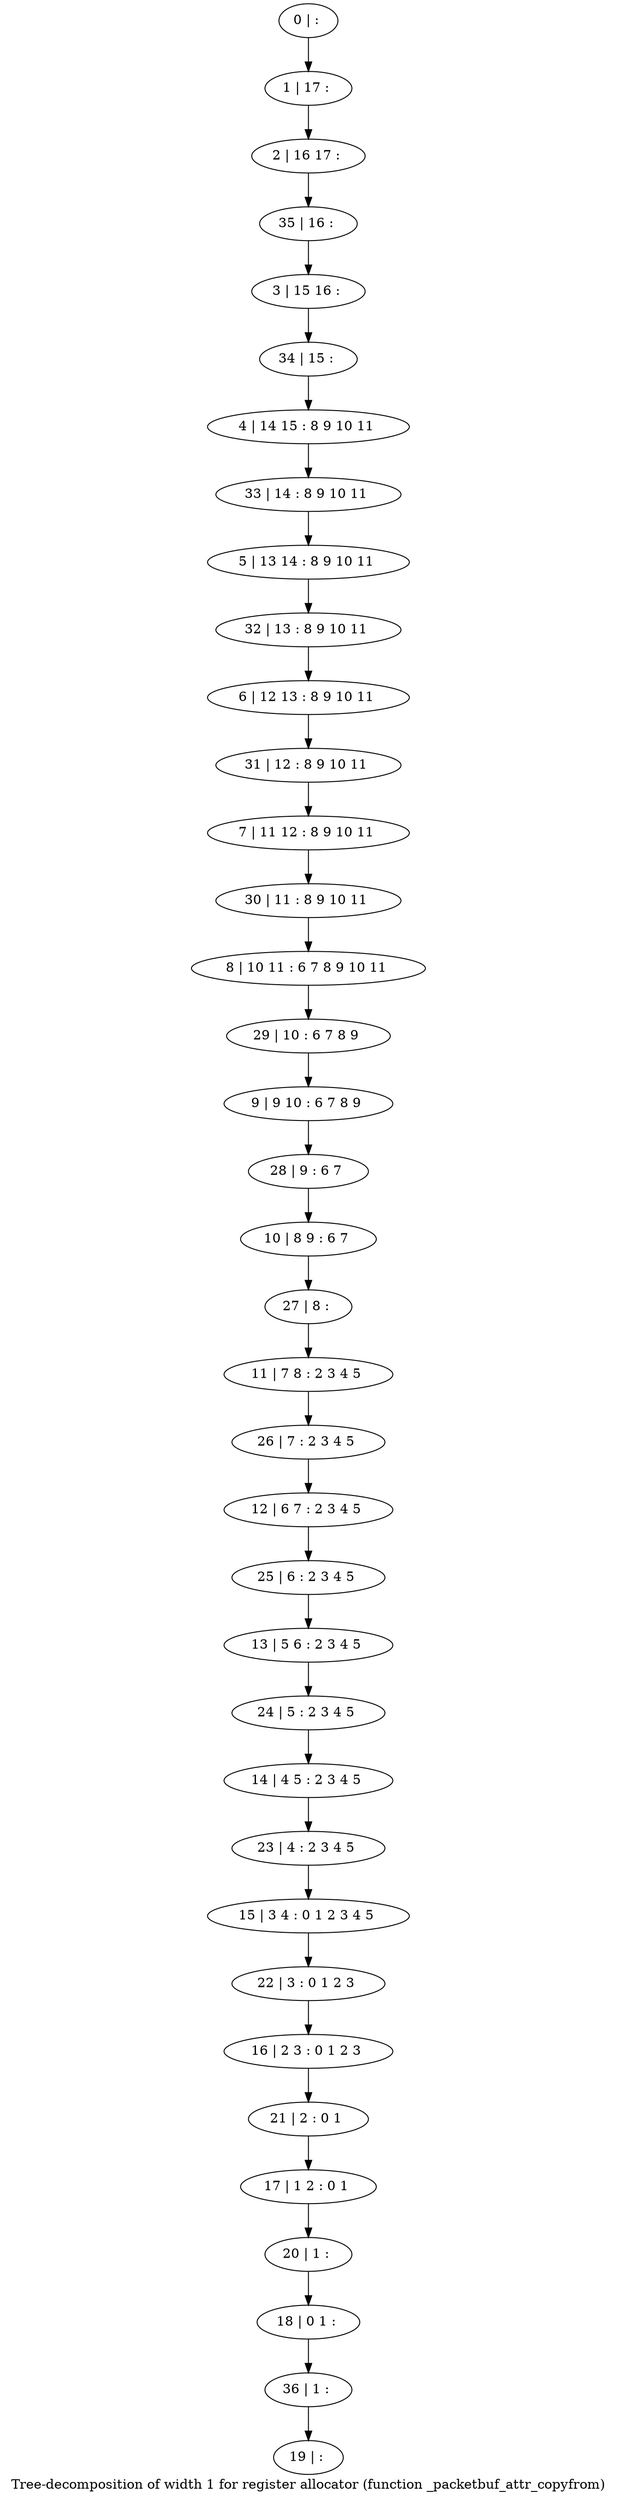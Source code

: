 digraph G {
graph [label="Tree-decomposition of width 1 for register allocator (function _packetbuf_attr_copyfrom)"]
0[label="0 | : "];
1[label="1 | 17 : "];
2[label="2 | 16 17 : "];
3[label="3 | 15 16 : "];
4[label="4 | 14 15 : 8 9 10 11 "];
5[label="5 | 13 14 : 8 9 10 11 "];
6[label="6 | 12 13 : 8 9 10 11 "];
7[label="7 | 11 12 : 8 9 10 11 "];
8[label="8 | 10 11 : 6 7 8 9 10 11 "];
9[label="9 | 9 10 : 6 7 8 9 "];
10[label="10 | 8 9 : 6 7 "];
11[label="11 | 7 8 : 2 3 4 5 "];
12[label="12 | 6 7 : 2 3 4 5 "];
13[label="13 | 5 6 : 2 3 4 5 "];
14[label="14 | 4 5 : 2 3 4 5 "];
15[label="15 | 3 4 : 0 1 2 3 4 5 "];
16[label="16 | 2 3 : 0 1 2 3 "];
17[label="17 | 1 2 : 0 1 "];
18[label="18 | 0 1 : "];
19[label="19 | : "];
20[label="20 | 1 : "];
21[label="21 | 2 : 0 1 "];
22[label="22 | 3 : 0 1 2 3 "];
23[label="23 | 4 : 2 3 4 5 "];
24[label="24 | 5 : 2 3 4 5 "];
25[label="25 | 6 : 2 3 4 5 "];
26[label="26 | 7 : 2 3 4 5 "];
27[label="27 | 8 : "];
28[label="28 | 9 : 6 7 "];
29[label="29 | 10 : 6 7 8 9 "];
30[label="30 | 11 : 8 9 10 11 "];
31[label="31 | 12 : 8 9 10 11 "];
32[label="32 | 13 : 8 9 10 11 "];
33[label="33 | 14 : 8 9 10 11 "];
34[label="34 | 15 : "];
35[label="35 | 16 : "];
36[label="36 | 1 : "];
0->1 ;
1->2 ;
20->18 ;
17->20 ;
21->17 ;
16->21 ;
22->16 ;
15->22 ;
23->15 ;
14->23 ;
24->14 ;
13->24 ;
25->13 ;
12->25 ;
26->12 ;
11->26 ;
27->11 ;
10->27 ;
28->10 ;
9->28 ;
29->9 ;
8->29 ;
30->8 ;
7->30 ;
31->7 ;
6->31 ;
32->6 ;
5->32 ;
33->5 ;
4->33 ;
34->4 ;
3->34 ;
35->3 ;
2->35 ;
36->19 ;
18->36 ;
}
